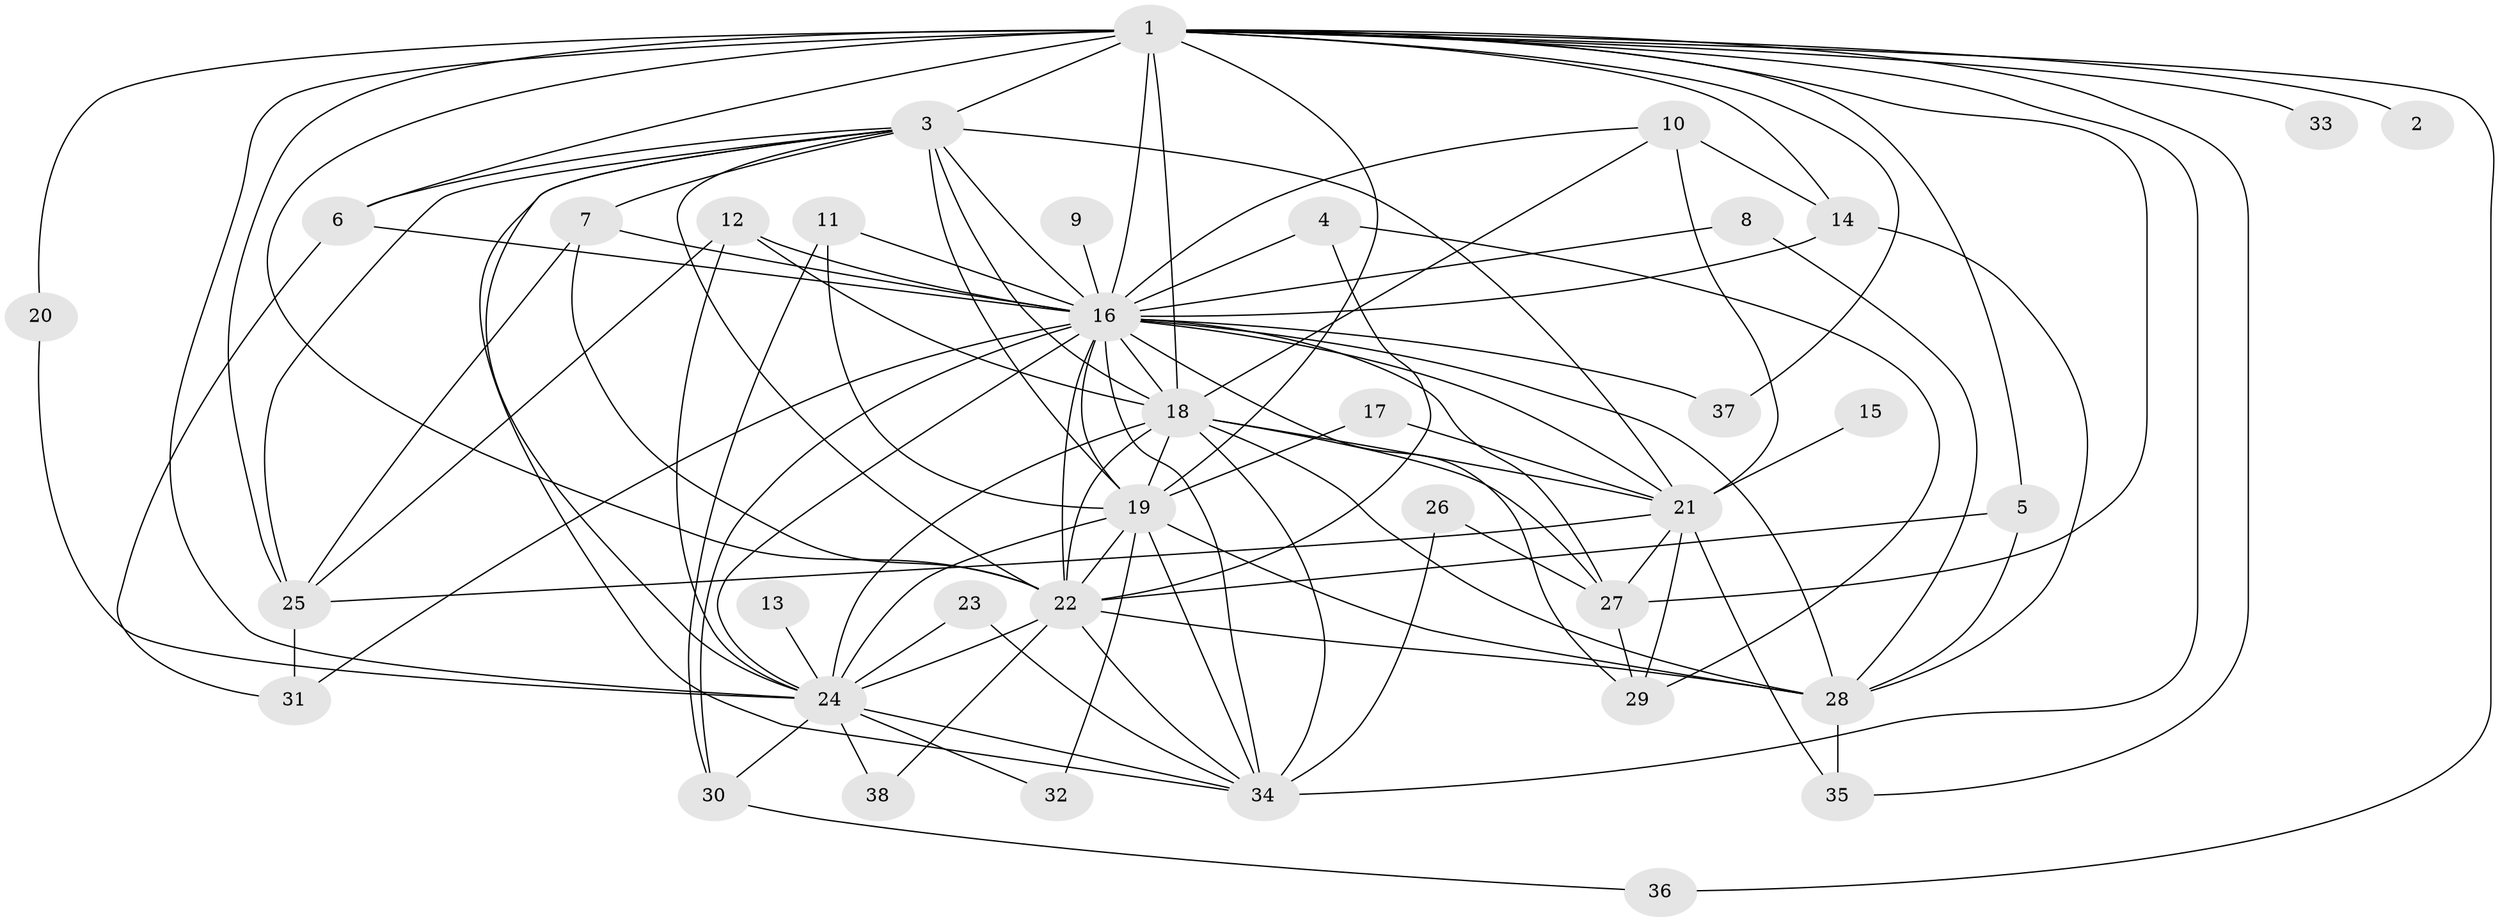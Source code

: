 // original degree distribution, {17: 0.04, 21: 0.013333333333333334, 15: 0.02666666666666667, 12: 0.02666666666666667, 19: 0.02666666666666667, 4: 0.09333333333333334, 2: 0.4266666666666667, 8: 0.013333333333333334, 3: 0.29333333333333333, 9: 0.013333333333333334, 6: 0.013333333333333334, 5: 0.013333333333333334}
// Generated by graph-tools (version 1.1) at 2025/25/03/09/25 03:25:46]
// undirected, 38 vertices, 103 edges
graph export_dot {
graph [start="1"]
  node [color=gray90,style=filled];
  1;
  2;
  3;
  4;
  5;
  6;
  7;
  8;
  9;
  10;
  11;
  12;
  13;
  14;
  15;
  16;
  17;
  18;
  19;
  20;
  21;
  22;
  23;
  24;
  25;
  26;
  27;
  28;
  29;
  30;
  31;
  32;
  33;
  34;
  35;
  36;
  37;
  38;
  1 -- 2 [weight=1.0];
  1 -- 3 [weight=3.0];
  1 -- 5 [weight=1.0];
  1 -- 6 [weight=1.0];
  1 -- 14 [weight=1.0];
  1 -- 16 [weight=6.0];
  1 -- 18 [weight=2.0];
  1 -- 19 [weight=3.0];
  1 -- 20 [weight=1.0];
  1 -- 22 [weight=3.0];
  1 -- 24 [weight=2.0];
  1 -- 25 [weight=1.0];
  1 -- 27 [weight=1.0];
  1 -- 33 [weight=1.0];
  1 -- 34 [weight=2.0];
  1 -- 35 [weight=1.0];
  1 -- 36 [weight=1.0];
  1 -- 37 [weight=1.0];
  3 -- 6 [weight=1.0];
  3 -- 7 [weight=1.0];
  3 -- 16 [weight=2.0];
  3 -- 18 [weight=1.0];
  3 -- 19 [weight=1.0];
  3 -- 21 [weight=1.0];
  3 -- 22 [weight=1.0];
  3 -- 24 [weight=1.0];
  3 -- 25 [weight=1.0];
  3 -- 34 [weight=1.0];
  4 -- 16 [weight=1.0];
  4 -- 22 [weight=1.0];
  4 -- 29 [weight=1.0];
  5 -- 22 [weight=1.0];
  5 -- 28 [weight=1.0];
  6 -- 16 [weight=1.0];
  6 -- 31 [weight=1.0];
  7 -- 16 [weight=1.0];
  7 -- 22 [weight=1.0];
  7 -- 25 [weight=1.0];
  8 -- 16 [weight=1.0];
  8 -- 28 [weight=1.0];
  9 -- 16 [weight=3.0];
  10 -- 14 [weight=1.0];
  10 -- 16 [weight=1.0];
  10 -- 18 [weight=1.0];
  10 -- 21 [weight=2.0];
  11 -- 16 [weight=1.0];
  11 -- 19 [weight=1.0];
  11 -- 30 [weight=1.0];
  12 -- 16 [weight=1.0];
  12 -- 18 [weight=1.0];
  12 -- 24 [weight=1.0];
  12 -- 25 [weight=1.0];
  13 -- 24 [weight=1.0];
  14 -- 16 [weight=1.0];
  14 -- 28 [weight=1.0];
  15 -- 21 [weight=1.0];
  16 -- 18 [weight=2.0];
  16 -- 19 [weight=3.0];
  16 -- 21 [weight=1.0];
  16 -- 22 [weight=2.0];
  16 -- 24 [weight=2.0];
  16 -- 27 [weight=2.0];
  16 -- 28 [weight=1.0];
  16 -- 29 [weight=1.0];
  16 -- 30 [weight=1.0];
  16 -- 31 [weight=1.0];
  16 -- 34 [weight=2.0];
  16 -- 37 [weight=1.0];
  17 -- 19 [weight=1.0];
  17 -- 21 [weight=1.0];
  18 -- 19 [weight=1.0];
  18 -- 21 [weight=1.0];
  18 -- 22 [weight=1.0];
  18 -- 24 [weight=1.0];
  18 -- 27 [weight=2.0];
  18 -- 28 [weight=1.0];
  18 -- 34 [weight=1.0];
  19 -- 22 [weight=1.0];
  19 -- 24 [weight=3.0];
  19 -- 28 [weight=1.0];
  19 -- 32 [weight=1.0];
  19 -- 34 [weight=1.0];
  20 -- 24 [weight=1.0];
  21 -- 25 [weight=1.0];
  21 -- 27 [weight=1.0];
  21 -- 29 [weight=1.0];
  21 -- 35 [weight=1.0];
  22 -- 24 [weight=1.0];
  22 -- 28 [weight=1.0];
  22 -- 34 [weight=2.0];
  22 -- 38 [weight=1.0];
  23 -- 24 [weight=1.0];
  23 -- 34 [weight=1.0];
  24 -- 30 [weight=1.0];
  24 -- 32 [weight=1.0];
  24 -- 34 [weight=1.0];
  24 -- 38 [weight=1.0];
  25 -- 31 [weight=1.0];
  26 -- 27 [weight=1.0];
  26 -- 34 [weight=1.0];
  27 -- 29 [weight=1.0];
  28 -- 35 [weight=1.0];
  30 -- 36 [weight=1.0];
}

